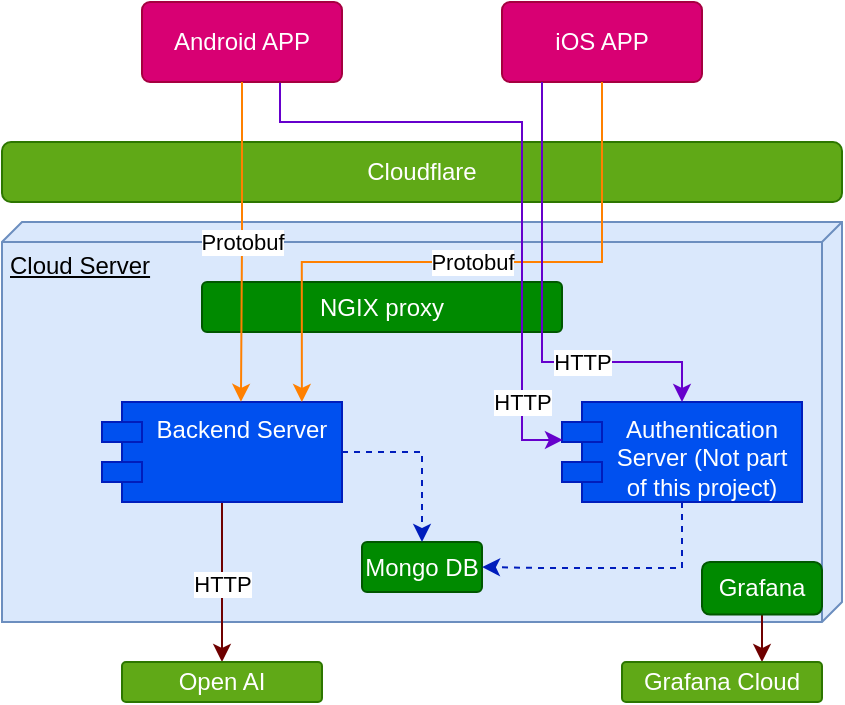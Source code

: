 <mxfile version="26.1.0">
  <diagram name="Seite-1" id="zhunN8-46d6H2VTL_Fue">
    <mxGraphModel dx="990" dy="522" grid="1" gridSize="10" guides="1" tooltips="1" connect="1" arrows="1" fold="1" page="1" pageScale="1" pageWidth="850" pageHeight="1100" math="0" shadow="0">
      <root>
        <mxCell id="0" />
        <mxCell id="1" parent="0" />
        <mxCell id="CIvwghCkKZJLqQDSRGjT-2" value="Cloud Server" style="verticalAlign=top;align=left;spacingTop=8;spacingLeft=2;spacingRight=12;shape=cube;size=10;direction=south;fontStyle=4;html=1;whiteSpace=wrap;fillColor=#dae8fc;strokeColor=#6C8EBF;" parent="1" vertex="1">
          <mxGeometry x="270" y="300" width="420" height="200" as="geometry" />
        </mxCell>
        <mxCell id="CIvwghCkKZJLqQDSRGjT-3" value="Mongo DB" style="rounded=1;arcSize=10;whiteSpace=wrap;html=1;align=center;fillColor=#008a00;fontColor=#ffffff;strokeColor=#005700;" parent="1" vertex="1">
          <mxGeometry x="450" y="460" width="60" height="25" as="geometry" />
        </mxCell>
        <mxCell id="CIvwghCkKZJLqQDSRGjT-6" value="" style="edgeStyle=orthogonalEdgeStyle;rounded=0;orthogonalLoop=1;jettySize=auto;html=1;dashed=1;fillColor=#0050ef;strokeColor=#001DBC;entryX=0.5;entryY=0;entryDx=0;entryDy=0;" parent="1" source="CIvwghCkKZJLqQDSRGjT-4" target="CIvwghCkKZJLqQDSRGjT-3" edge="1">
          <mxGeometry relative="1" as="geometry" />
        </mxCell>
        <mxCell id="9UuokQjNE88UOdvOY16Y-3" value="&lt;span&gt;HTTP&lt;/span&gt;" style="edgeStyle=orthogonalEdgeStyle;rounded=0;orthogonalLoop=1;jettySize=auto;html=1;fillColor=#a20025;strokeColor=#6F0000;" edge="1" parent="1" source="CIvwghCkKZJLqQDSRGjT-4" target="CIvwghCkKZJLqQDSRGjT-18">
          <mxGeometry x="0.007" relative="1" as="geometry">
            <mxPoint as="offset" />
          </mxGeometry>
        </mxCell>
        <mxCell id="CIvwghCkKZJLqQDSRGjT-4" value="Backend Server" style="shape=module;align=center;spacingLeft=20;align=center;verticalAlign=top;whiteSpace=wrap;html=1;strokeColor=#001DBC;fontFamily=Helvetica;fontSize=12;fontColor=#ffffff;fillColor=#0050ef;" parent="1" vertex="1">
          <mxGeometry x="320" y="390" width="120" height="50" as="geometry" />
        </mxCell>
        <mxCell id="CIvwghCkKZJLqQDSRGjT-7" style="edgeStyle=orthogonalEdgeStyle;rounded=0;orthogonalLoop=1;jettySize=auto;html=1;entryX=1;entryY=0.5;entryDx=0;entryDy=0;fillColor=#0050ef;strokeColor=#001DBC;dashed=1;" parent="1" source="CIvwghCkKZJLqQDSRGjT-5" target="CIvwghCkKZJLqQDSRGjT-3" edge="1">
          <mxGeometry relative="1" as="geometry">
            <Array as="points">
              <mxPoint x="610" y="473" />
              <mxPoint x="540" y="473" />
            </Array>
          </mxGeometry>
        </mxCell>
        <mxCell id="CIvwghCkKZJLqQDSRGjT-5" value="Authentication Server (Not part of this project)" style="shape=module;align=center;spacingLeft=20;align=center;verticalAlign=top;whiteSpace=wrap;html=1;fontFamily=Helvetica;fontSize=12;fillColor=#0050ef;fontColor=#ffffff;strokeColor=#001DBC;" parent="1" vertex="1">
          <mxGeometry x="550" y="390" width="120" height="50" as="geometry" />
        </mxCell>
        <mxCell id="CIvwghCkKZJLqQDSRGjT-9" value="Android APP" style="rounded=1;arcSize=10;whiteSpace=wrap;html=1;align=center;strokeColor=#A50040;verticalAlign=middle;fontFamily=Helvetica;fontSize=12;fontColor=#ffffff;fillColor=#d80073;" parent="1" vertex="1">
          <mxGeometry x="340" y="190" width="100" height="40" as="geometry" />
        </mxCell>
        <mxCell id="CIvwghCkKZJLqQDSRGjT-10" value="iOS APP" style="rounded=1;arcSize=10;whiteSpace=wrap;html=1;align=center;strokeColor=#A50040;verticalAlign=middle;fontFamily=Helvetica;fontSize=12;fontColor=#ffffff;fillColor=#d80073;" parent="1" vertex="1">
          <mxGeometry x="520" y="190" width="100" height="40" as="geometry" />
        </mxCell>
        <mxCell id="CIvwghCkKZJLqQDSRGjT-12" value="NGIX proxy" style="rounded=1;arcSize=10;whiteSpace=wrap;html=1;align=center;fillColor=#008a00;fontColor=#ffffff;strokeColor=#005700;" parent="1" vertex="1">
          <mxGeometry x="370" y="330" width="180" height="25" as="geometry" />
        </mxCell>
        <mxCell id="CIvwghCkKZJLqQDSRGjT-18" value="Open AI" style="rounded=1;arcSize=10;whiteSpace=wrap;html=1;align=center;strokeColor=#2D7600;verticalAlign=middle;fontFamily=Helvetica;fontSize=12;fontColor=#ffffff;fillColor=#60a917;" parent="1" vertex="1">
          <mxGeometry x="330" y="520" width="100" height="20" as="geometry" />
        </mxCell>
        <mxCell id="9UuokQjNE88UOdvOY16Y-2" value="Cloudflare" style="rounded=1;whiteSpace=wrap;html=1;fillColor=#60a917;fontColor=#ffffff;strokeColor=#2D7600;" vertex="1" parent="1">
          <mxGeometry x="270" y="260" width="420" height="30" as="geometry" />
        </mxCell>
        <mxCell id="9UuokQjNE88UOdvOY16Y-4" value="Protobuf" style="edgeStyle=orthogonalEdgeStyle;rounded=0;orthogonalLoop=1;jettySize=auto;html=1;entryX=0.579;entryY=-0.002;entryDx=0;entryDy=0;entryPerimeter=0;fillColor=#fad7ac;strokeColor=#FF8000;" edge="1" parent="1" source="CIvwghCkKZJLqQDSRGjT-9" target="CIvwghCkKZJLqQDSRGjT-4">
          <mxGeometry relative="1" as="geometry" />
        </mxCell>
        <mxCell id="9UuokQjNE88UOdvOY16Y-5" value="Protobuf" style="edgeStyle=orthogonalEdgeStyle;rounded=0;orthogonalLoop=1;jettySize=auto;html=1;entryX=0.45;entryY=0.643;entryDx=0;entryDy=0;entryPerimeter=0;strokeColor=#FF8000;" edge="1" parent="1" source="CIvwghCkKZJLqQDSRGjT-10" target="CIvwghCkKZJLqQDSRGjT-2">
          <mxGeometry relative="1" as="geometry">
            <Array as="points">
              <mxPoint x="570" y="320" />
              <mxPoint x="420" y="320" />
            </Array>
          </mxGeometry>
        </mxCell>
        <mxCell id="9UuokQjNE88UOdvOY16Y-6" value="HTTP" style="edgeStyle=orthogonalEdgeStyle;rounded=0;orthogonalLoop=1;jettySize=auto;html=1;strokeColor=#6600CC;" edge="1" parent="1" source="CIvwghCkKZJLqQDSRGjT-10" target="CIvwghCkKZJLqQDSRGjT-5">
          <mxGeometry x="0.391" relative="1" as="geometry">
            <Array as="points">
              <mxPoint x="540" y="370" />
              <mxPoint x="610" y="370" />
            </Array>
            <mxPoint as="offset" />
          </mxGeometry>
        </mxCell>
        <mxCell id="9UuokQjNE88UOdvOY16Y-7" style="edgeStyle=orthogonalEdgeStyle;rounded=0;orthogonalLoop=1;jettySize=auto;html=1;entryX=0.004;entryY=0.379;entryDx=0;entryDy=0;entryPerimeter=0;exitX=0.69;exitY=1.01;exitDx=0;exitDy=0;exitPerimeter=0;strokeColor=#6600CC;" edge="1" parent="1" source="CIvwghCkKZJLqQDSRGjT-9" target="CIvwghCkKZJLqQDSRGjT-5">
          <mxGeometry relative="1" as="geometry">
            <Array as="points">
              <mxPoint x="409" y="250" />
              <mxPoint x="530" y="250" />
              <mxPoint x="530" y="409" />
            </Array>
          </mxGeometry>
        </mxCell>
        <mxCell id="9UuokQjNE88UOdvOY16Y-9" value="HTTP" style="edgeLabel;html=1;align=center;verticalAlign=middle;resizable=0;points=[];" vertex="1" connectable="0" parent="9UuokQjNE88UOdvOY16Y-7">
          <mxGeometry x="0.019" y="-4" relative="1" as="geometry">
            <mxPoint x="4" y="117" as="offset" />
          </mxGeometry>
        </mxCell>
        <mxCell id="9UuokQjNE88UOdvOY16Y-12" value="" style="edgeStyle=orthogonalEdgeStyle;rounded=0;orthogonalLoop=1;jettySize=auto;html=1;strokeColor=#6F0000;" edge="1" parent="1" source="9UuokQjNE88UOdvOY16Y-10" target="9UuokQjNE88UOdvOY16Y-11">
          <mxGeometry relative="1" as="geometry">
            <Array as="points">
              <mxPoint x="650" y="520" />
              <mxPoint x="650" y="520" />
            </Array>
          </mxGeometry>
        </mxCell>
        <mxCell id="9UuokQjNE88UOdvOY16Y-10" value="Grafana" style="rounded=1;whiteSpace=wrap;html=1;fillColor=#008a00;fontColor=#ffffff;strokeColor=#005700;" vertex="1" parent="1">
          <mxGeometry x="620" y="470" width="60" height="26.25" as="geometry" />
        </mxCell>
        <mxCell id="9UuokQjNE88UOdvOY16Y-11" value="Grafana Cloud" style="rounded=1;arcSize=10;whiteSpace=wrap;html=1;align=center;strokeColor=#2D7600;verticalAlign=middle;fontFamily=Helvetica;fontSize=12;fontColor=#ffffff;fillColor=#60a917;" vertex="1" parent="1">
          <mxGeometry x="580" y="520" width="100" height="20" as="geometry" />
        </mxCell>
      </root>
    </mxGraphModel>
  </diagram>
</mxfile>
